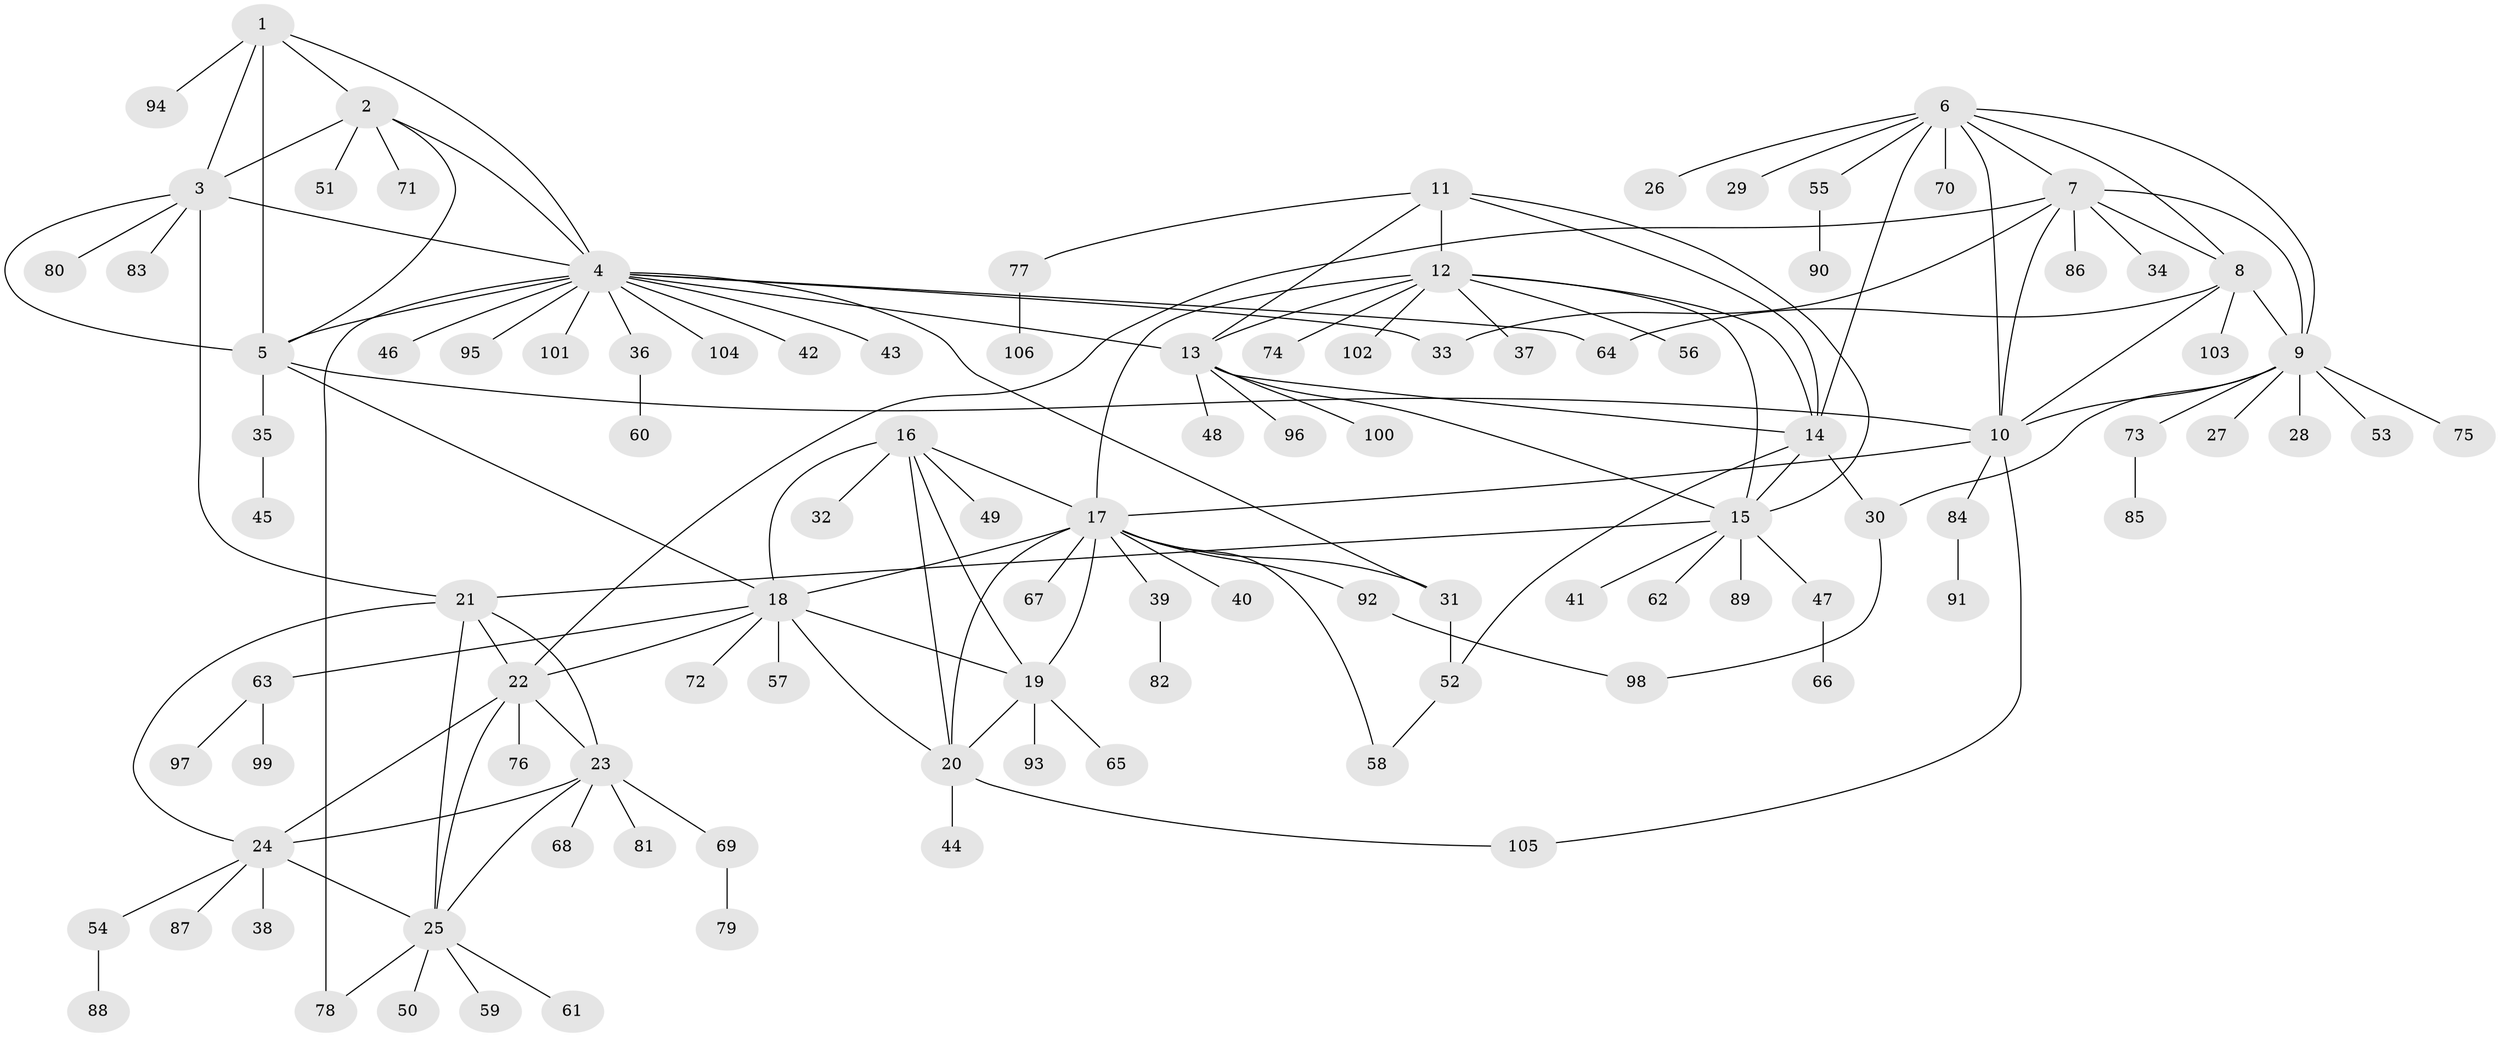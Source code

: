 // Generated by graph-tools (version 1.1) at 2025/02/03/09/25 03:02:33]
// undirected, 106 vertices, 150 edges
graph export_dot {
graph [start="1"]
  node [color=gray90,style=filled];
  1;
  2;
  3;
  4;
  5;
  6;
  7;
  8;
  9;
  10;
  11;
  12;
  13;
  14;
  15;
  16;
  17;
  18;
  19;
  20;
  21;
  22;
  23;
  24;
  25;
  26;
  27;
  28;
  29;
  30;
  31;
  32;
  33;
  34;
  35;
  36;
  37;
  38;
  39;
  40;
  41;
  42;
  43;
  44;
  45;
  46;
  47;
  48;
  49;
  50;
  51;
  52;
  53;
  54;
  55;
  56;
  57;
  58;
  59;
  60;
  61;
  62;
  63;
  64;
  65;
  66;
  67;
  68;
  69;
  70;
  71;
  72;
  73;
  74;
  75;
  76;
  77;
  78;
  79;
  80;
  81;
  82;
  83;
  84;
  85;
  86;
  87;
  88;
  89;
  90;
  91;
  92;
  93;
  94;
  95;
  96;
  97;
  98;
  99;
  100;
  101;
  102;
  103;
  104;
  105;
  106;
  1 -- 2;
  1 -- 3;
  1 -- 4;
  1 -- 5;
  1 -- 94;
  2 -- 3;
  2 -- 4;
  2 -- 5;
  2 -- 51;
  2 -- 71;
  3 -- 4;
  3 -- 5;
  3 -- 21;
  3 -- 80;
  3 -- 83;
  4 -- 5;
  4 -- 13;
  4 -- 31;
  4 -- 33;
  4 -- 36;
  4 -- 42;
  4 -- 43;
  4 -- 46;
  4 -- 64;
  4 -- 78;
  4 -- 95;
  4 -- 101;
  4 -- 104;
  5 -- 10;
  5 -- 18;
  5 -- 35;
  6 -- 7;
  6 -- 8;
  6 -- 9;
  6 -- 10;
  6 -- 14;
  6 -- 26;
  6 -- 29;
  6 -- 55;
  6 -- 70;
  7 -- 8;
  7 -- 9;
  7 -- 10;
  7 -- 22;
  7 -- 33;
  7 -- 34;
  7 -- 86;
  8 -- 9;
  8 -- 10;
  8 -- 64;
  8 -- 103;
  9 -- 10;
  9 -- 27;
  9 -- 28;
  9 -- 30;
  9 -- 53;
  9 -- 73;
  9 -- 75;
  10 -- 17;
  10 -- 84;
  10 -- 105;
  11 -- 12;
  11 -- 13;
  11 -- 14;
  11 -- 15;
  11 -- 77;
  12 -- 13;
  12 -- 14;
  12 -- 15;
  12 -- 17;
  12 -- 37;
  12 -- 56;
  12 -- 74;
  12 -- 102;
  13 -- 14;
  13 -- 15;
  13 -- 48;
  13 -- 96;
  13 -- 100;
  14 -- 15;
  14 -- 30;
  14 -- 52;
  15 -- 21;
  15 -- 41;
  15 -- 47;
  15 -- 62;
  15 -- 89;
  16 -- 17;
  16 -- 18;
  16 -- 19;
  16 -- 20;
  16 -- 32;
  16 -- 49;
  17 -- 18;
  17 -- 19;
  17 -- 20;
  17 -- 31;
  17 -- 39;
  17 -- 40;
  17 -- 58;
  17 -- 67;
  17 -- 92;
  18 -- 19;
  18 -- 20;
  18 -- 22;
  18 -- 57;
  18 -- 63;
  18 -- 72;
  19 -- 20;
  19 -- 65;
  19 -- 93;
  20 -- 44;
  20 -- 105;
  21 -- 22;
  21 -- 23;
  21 -- 24;
  21 -- 25;
  22 -- 23;
  22 -- 24;
  22 -- 25;
  22 -- 76;
  23 -- 24;
  23 -- 25;
  23 -- 68;
  23 -- 69;
  23 -- 81;
  24 -- 25;
  24 -- 38;
  24 -- 54;
  24 -- 87;
  25 -- 50;
  25 -- 59;
  25 -- 61;
  25 -- 78;
  30 -- 98;
  31 -- 52;
  35 -- 45;
  36 -- 60;
  39 -- 82;
  47 -- 66;
  52 -- 58;
  54 -- 88;
  55 -- 90;
  63 -- 97;
  63 -- 99;
  69 -- 79;
  73 -- 85;
  77 -- 106;
  84 -- 91;
  92 -- 98;
}
